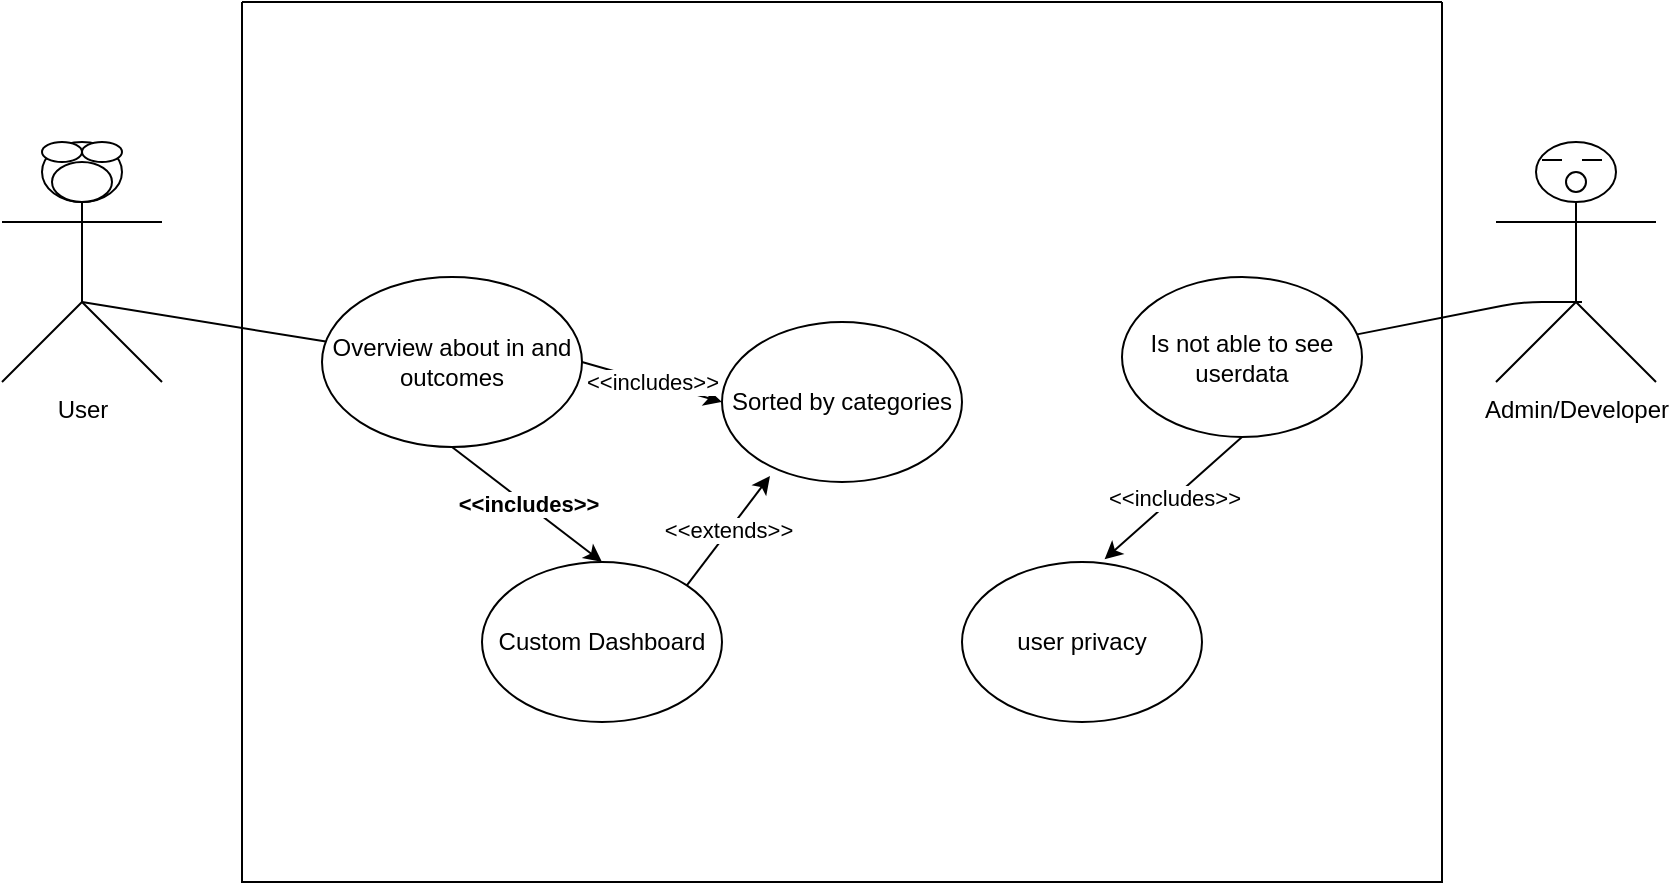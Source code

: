 <mxfile>
    <diagram id="hB_VHKYoZuWDxB8Akp4h" name="Diagramm">
        <mxGraphModel dx="1054" dy="617" grid="1" gridSize="10" guides="1" tooltips="1" connect="1" arrows="1" fold="1" page="1" pageScale="1" pageWidth="827" pageHeight="1169" math="0" shadow="0">
            <root>
                <mxCell id="0"/>
                <mxCell id="1" parent="0"/>
                <mxCell id="5" value="User" style="shape=umlActor;verticalLabelPosition=bottom;verticalAlign=top;html=1;outlineConnect=0;" parent="1" vertex="1">
                    <mxGeometry y="120" width="80" height="120" as="geometry"/>
                </mxCell>
                <mxCell id="6" value="Admin/Developer&lt;br&gt;" style="shape=umlActor;verticalLabelPosition=bottom;verticalAlign=top;html=1;outlineConnect=0;" parent="1" vertex="1">
                    <mxGeometry x="747" y="120" width="80" height="120" as="geometry"/>
                </mxCell>
                <mxCell id="12" value="" style="swimlane;startSize=0;" parent="1" vertex="1">
                    <mxGeometry x="120" y="50" width="600" height="440" as="geometry"/>
                </mxCell>
                <mxCell id="37" value="&amp;lt;&amp;lt;includes&amp;gt;&amp;gt;" style="edgeStyle=none;html=1;exitX=0.5;exitY=1;exitDx=0;exitDy=0;entryX=0.5;entryY=0;entryDx=0;entryDy=0;fontStyle=1" parent="12" source="14" target="35" edge="1">
                    <mxGeometry relative="1" as="geometry"/>
                </mxCell>
                <mxCell id="jjUZOI6QpcT2IJIaOVwS-40" value="&amp;lt;&amp;lt;includes&amp;gt;&amp;gt;" style="edgeStyle=none;html=1;exitX=1;exitY=0.5;exitDx=0;exitDy=0;entryX=0;entryY=0.5;entryDx=0;entryDy=0;fontFamily=Helvetica;" edge="1" parent="12" source="14" target="jjUZOI6QpcT2IJIaOVwS-39">
                    <mxGeometry relative="1" as="geometry"/>
                </mxCell>
                <mxCell id="14" value="Overview about in and outcomes" style="ellipse;whiteSpace=wrap;html=1;" parent="12" vertex="1">
                    <mxGeometry x="40" y="137.5" width="130" height="85" as="geometry"/>
                </mxCell>
                <mxCell id="39" value="&amp;lt;&amp;lt;includes&amp;gt;&amp;gt;" style="edgeStyle=none;html=1;exitX=0.5;exitY=1;exitDx=0;exitDy=0;entryX=0.594;entryY=-0.017;entryDx=0;entryDy=0;entryPerimeter=0;" parent="12" source="27" target="38" edge="1">
                    <mxGeometry relative="1" as="geometry"/>
                </mxCell>
                <mxCell id="27" value="Is not able to see userdata" style="ellipse;whiteSpace=wrap;html=1;" parent="12" vertex="1">
                    <mxGeometry x="440" y="137.5" width="120" height="80" as="geometry"/>
                </mxCell>
                <mxCell id="jjUZOI6QpcT2IJIaOVwS-41" value="&amp;lt;&amp;lt;extends&amp;gt;&amp;gt;" style="edgeStyle=none;html=1;exitX=1;exitY=0;exitDx=0;exitDy=0;entryX=0.2;entryY=0.963;entryDx=0;entryDy=0;entryPerimeter=0;fontFamily=Helvetica;" edge="1" parent="12" source="35" target="jjUZOI6QpcT2IJIaOVwS-39">
                    <mxGeometry relative="1" as="geometry"/>
                </mxCell>
                <mxCell id="35" value="Custom Dashboard" style="ellipse;whiteSpace=wrap;html=1;" parent="12" vertex="1">
                    <mxGeometry x="120" y="280" width="120" height="80" as="geometry"/>
                </mxCell>
                <mxCell id="38" value="user privacy" style="ellipse;whiteSpace=wrap;html=1;" parent="12" vertex="1">
                    <mxGeometry x="360" y="280" width="120" height="80" as="geometry"/>
                </mxCell>
                <mxCell id="jjUZOI6QpcT2IJIaOVwS-39" value="Sorted by categories" style="ellipse;whiteSpace=wrap;html=1;" vertex="1" parent="12">
                    <mxGeometry x="240" y="160" width="120" height="80" as="geometry"/>
                </mxCell>
                <mxCell id="16" value="" style="endArrow=none;html=1;" parent="1" target="14" edge="1">
                    <mxGeometry width="50" height="50" relative="1" as="geometry">
                        <mxPoint x="40" y="200" as="sourcePoint"/>
                        <mxPoint x="90" y="150" as="targetPoint"/>
                    </mxGeometry>
                </mxCell>
                <mxCell id="19" style="edgeStyle=none;html=1;exitX=0.5;exitY=0;exitDx=0;exitDy=0;" parent="1" source="17" target="5" edge="1">
                    <mxGeometry relative="1" as="geometry"/>
                </mxCell>
                <mxCell id="17" value="" style="ellipse;whiteSpace=wrap;html=1;" parent="1" vertex="1">
                    <mxGeometry x="20" y="120" width="20" height="10" as="geometry"/>
                </mxCell>
                <mxCell id="21" value="" style="ellipse;whiteSpace=wrap;html=1;" parent="1" vertex="1">
                    <mxGeometry x="40" y="120" width="20" height="10" as="geometry"/>
                </mxCell>
                <mxCell id="22" value="" style="ellipse;whiteSpace=wrap;html=1;" parent="1" vertex="1">
                    <mxGeometry x="25" y="130" width="30" height="20" as="geometry"/>
                </mxCell>
                <mxCell id="29" value="" style="endArrow=none;html=1;" parent="1" source="27" edge="1">
                    <mxGeometry width="50" height="50" relative="1" as="geometry">
                        <mxPoint x="730" y="200" as="sourcePoint"/>
                        <mxPoint x="790" y="200" as="targetPoint"/>
                        <Array as="points">
                            <mxPoint x="760" y="200"/>
                        </Array>
                    </mxGeometry>
                </mxCell>
                <mxCell id="30" value="" style="endArrow=none;html=1;" parent="1" edge="1">
                    <mxGeometry width="50" height="50" relative="1" as="geometry">
                        <mxPoint x="790" y="129" as="sourcePoint"/>
                        <mxPoint x="800" y="129" as="targetPoint"/>
                    </mxGeometry>
                </mxCell>
                <mxCell id="31" value="" style="endArrow=none;html=1;" parent="1" edge="1">
                    <mxGeometry width="50" height="50" relative="1" as="geometry">
                        <mxPoint x="770" y="129" as="sourcePoint"/>
                        <mxPoint x="780" y="129" as="targetPoint"/>
                    </mxGeometry>
                </mxCell>
                <mxCell id="32" value="" style="ellipse;whiteSpace=wrap;html=1;" parent="1" vertex="1">
                    <mxGeometry x="782" y="135" width="10" height="10" as="geometry"/>
                </mxCell>
            </root>
        </mxGraphModel>
    </diagram>
    <diagram id="nRzlEwPyqPUAOBJ1FGxQ" name="Classes">
        <mxGraphModel dx="1054" dy="617" grid="1" gridSize="10" guides="1" tooltips="1" connect="1" arrows="1" fold="1" page="1" pageScale="1" pageWidth="827" pageHeight="1169" math="0" shadow="0">
            <root>
                <mxCell id="X_OCyzb0_gC5QIieFZtD-0"/>
                <mxCell id="X_OCyzb0_gC5QIieFZtD-1" parent="X_OCyzb0_gC5QIieFZtD-0"/>
                <mxCell id="X_OCyzb0_gC5QIieFZtD-2" value="" style="whiteSpace=wrap;html=1;aspect=fixed;" vertex="1" parent="X_OCyzb0_gC5QIieFZtD-1">
                    <mxGeometry x="40" y="40" width="160" height="160" as="geometry"/>
                </mxCell>
                <mxCell id="X_OCyzb0_gC5QIieFZtD-3" value="BankaccountHandler" style="rounded=0;whiteSpace=wrap;html=1;" vertex="1" parent="X_OCyzb0_gC5QIieFZtD-1">
                    <mxGeometry x="40" y="40" width="160" height="70" as="geometry"/>
                </mxCell>
            </root>
        </mxGraphModel>
    </diagram>
</mxfile>